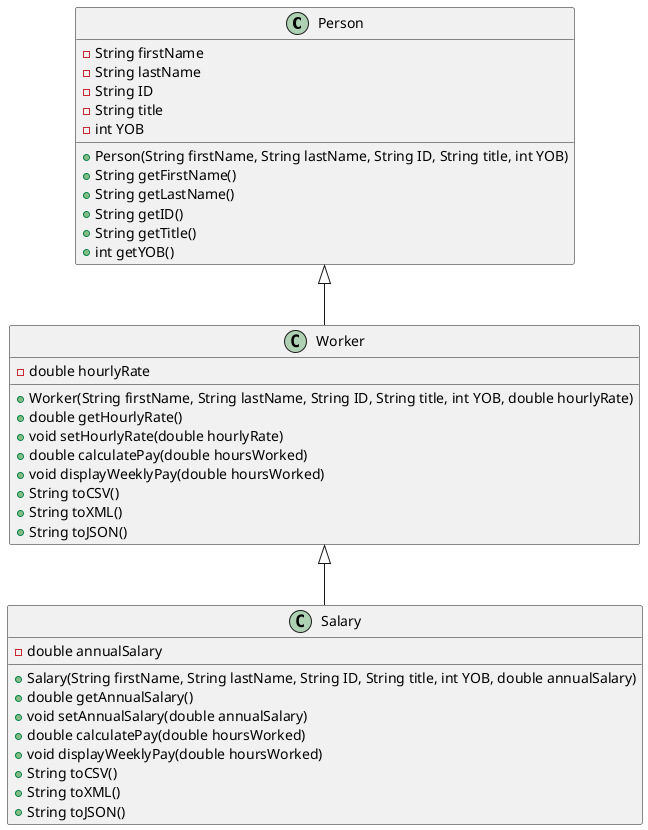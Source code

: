 @startuml
class Person {
    -String firstName
    -String lastName
    -String ID
    -String title
    -int YOB
    +Person(String firstName, String lastName, String ID, String title, int YOB)
    +String getFirstName()
    +String getLastName()
    +String getID()
    +String getTitle()
    +int getYOB()
}

class Worker {
    -double hourlyRate
    +Worker(String firstName, String lastName, String ID, String title, int YOB, double hourlyRate)
    +double getHourlyRate()
    +void setHourlyRate(double hourlyRate)
    +double calculatePay(double hoursWorked)
    +void displayWeeklyPay(double hoursWorked)
    +String toCSV()
    +String toXML()
    +String toJSON()
}

class Salary {
    -double annualSalary
    +Salary(String firstName, String lastName, String ID, String title, int YOB, double annualSalary)
    +double getAnnualSalary()
    +void setAnnualSalary(double annualSalary)
    +double calculatePay(double hoursWorked)
    +void displayWeeklyPay(double hoursWorked)
    +String toCSV()
    +String toXML()
    +String toJSON()
}

Person <|-- Worker
Worker <|-- Salary
@enduml